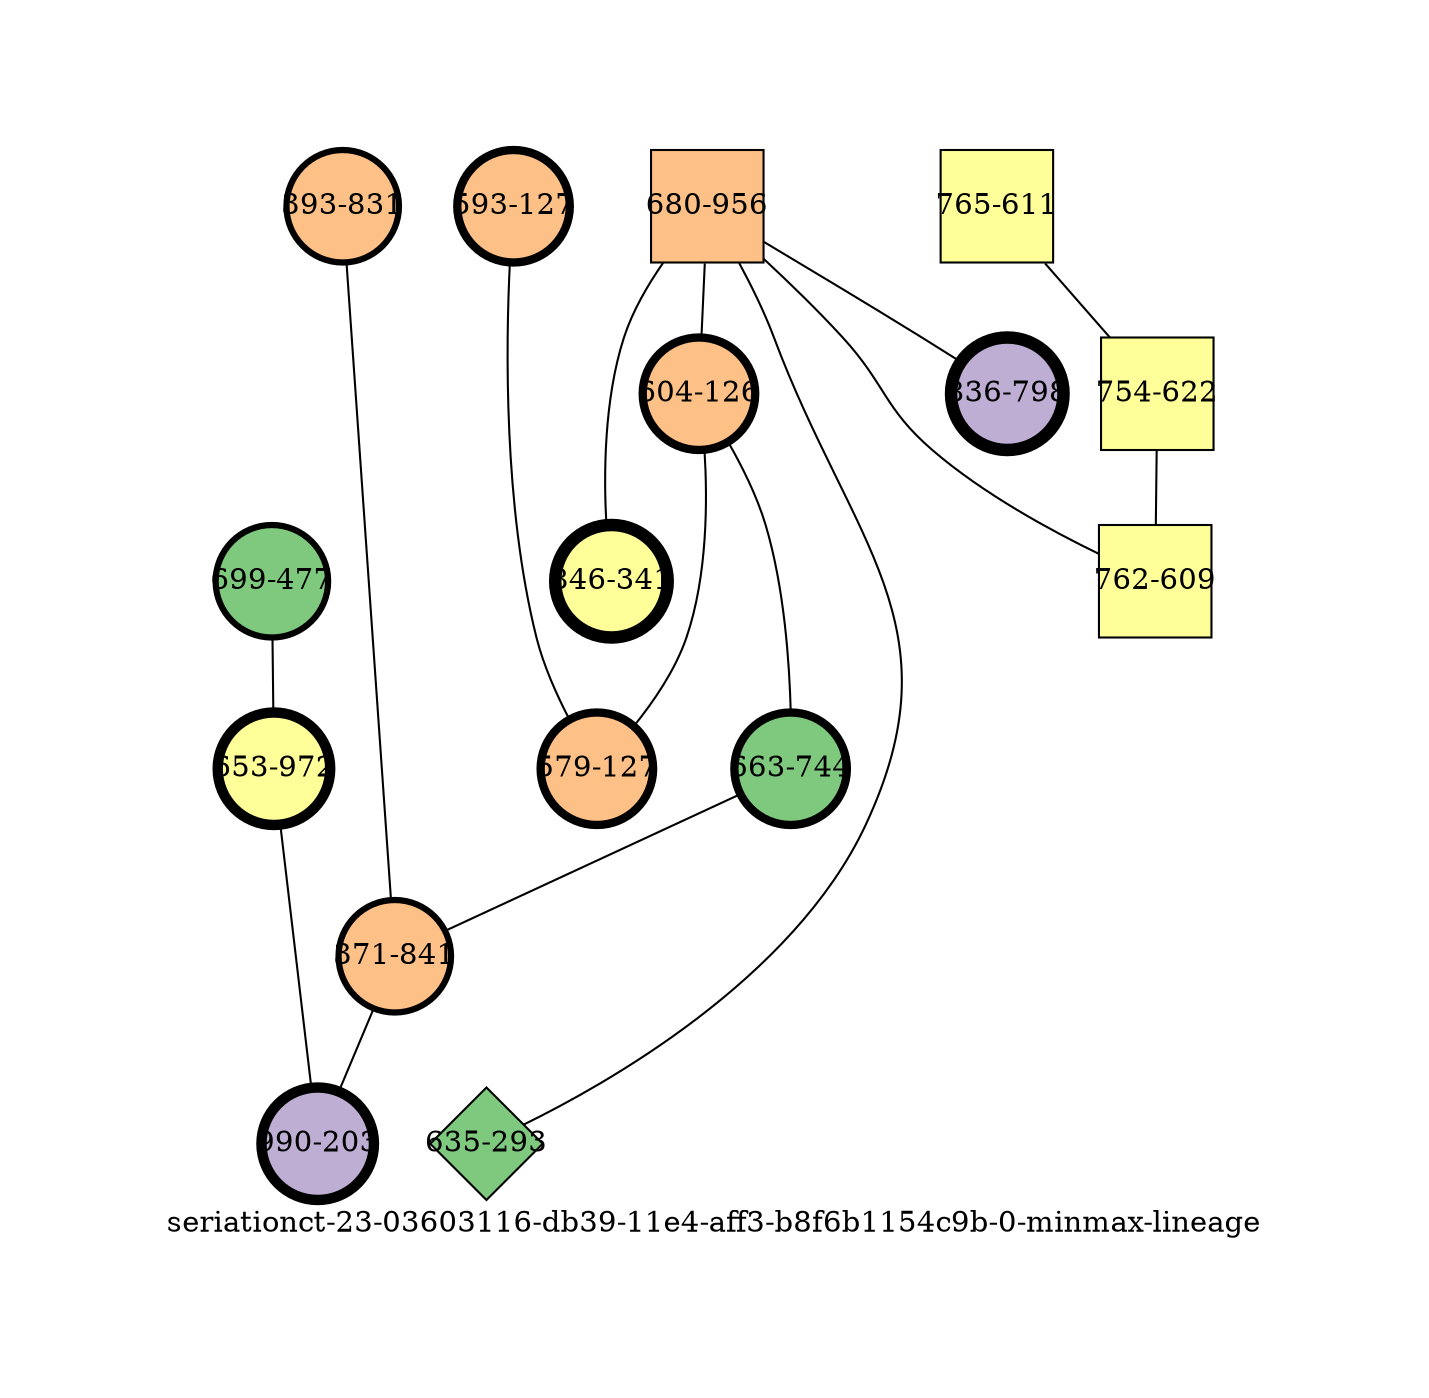 strict graph "seriationct-23-03603116-db39-11e4-aff3-b8f6b1154c9b-0-minmax-lineage" {
labelloc=b;
ratio=auto;
pad="1.0";
label="seriationct-23-03603116-db39-11e4-aff3-b8f6b1154c9b-0-minmax-lineage";
node [width="0.75", style=filled, fixedsize=true, height="0.75", shape=circle, label=""];
0 [xCoordinate="477.0", appears_in_slice=3, yCoordinate="699.0", colorscheme=accent6, lineage_id=0, short_label="699-477", label="699-477", shape=circle, cluster_id=0, fillcolor=1, size="500.0", id=0, penwidth="3.0"];
1 [xCoordinate="831.0", appears_in_slice=3, yCoordinate="393.0", colorscheme=accent6, lineage_id=0, short_label="393-831", label="393-831", shape=circle, cluster_id=2, fillcolor=3, size="500.0", id=1, penwidth="3.0"];
2 [xCoordinate="972.0", appears_in_slice=5, yCoordinate="653.0", colorscheme=accent6, lineage_id=0, short_label="653-972", label="653-972", shape=circle, cluster_id=3, fillcolor=4, size="500.0", id=12, penwidth="5.0"];
3 [xCoordinate="611.0", appears_in_slice=1, yCoordinate="765.0", colorscheme=accent6, lineage_id=1, short_label="765-611", label="765-611", shape=square, cluster_id=3, fillcolor=4, size="500.0", id=3, penwidth="1.0"];
4 [xCoordinate="622.0", appears_in_slice=1, yCoordinate="754.0", colorscheme=accent6, lineage_id=1, short_label="754-622", label="754-622", shape=square, cluster_id=3, fillcolor=4, size="500.0", id=4, penwidth="1.0"];
5 [xCoordinate="956.0", appears_in_slice=1, yCoordinate="680.0", colorscheme=accent6, lineage_id=1, short_label="680-956", label="680-956", shape=square, cluster_id=2, fillcolor=3, size="500.0", id=5, penwidth="1.0"];
6 [xCoordinate="293.0", appears_in_slice=1, yCoordinate="635.0", colorscheme=accent6, lineage_id=2, short_label="635-293", label="635-293", shape=diamond, cluster_id=0, fillcolor=1, size="500.0", id=6, penwidth="1.0"];
7 [xCoordinate="126.0", appears_in_slice=4, yCoordinate="604.0", colorscheme=accent6, lineage_id=0, short_label="604-126", label="604-126", shape=circle, cluster_id=2, fillcolor=3, size="500.0", id=2, penwidth="4.0"];
8 [xCoordinate="798.0", appears_in_slice=6, yCoordinate="836.0", colorscheme=accent6, lineage_id=0, short_label="836-798", label="836-798", shape=circle, cluster_id=1, fillcolor=2, size="500.0", id=7, penwidth="6.0"];
9 [xCoordinate="744.0", appears_in_slice=4, yCoordinate="663.0", colorscheme=accent6, lineage_id=0, short_label="663-744", label="663-744", shape=circle, cluster_id=0, fillcolor=1, size="500.0", id=8, penwidth="4.0"];
10 [xCoordinate="127.0", appears_in_slice=4, yCoordinate="593.0", colorscheme=accent6, lineage_id=0, short_label="593-127", label="593-127", shape=circle, cluster_id=2, fillcolor=3, size="500.0", id=9, penwidth="4.0"];
11 [xCoordinate="341.0", appears_in_slice=6, yCoordinate="846.0", colorscheme=accent6, lineage_id=0, short_label="846-341", label="846-341", shape=circle, cluster_id=3, fillcolor=4, size="500.0", id=10, penwidth="6.0"];
12 [xCoordinate="127.0", appears_in_slice=4, yCoordinate="579.0", colorscheme=accent6, lineage_id=0, short_label="579-127", label="579-127", shape=circle, cluster_id=2, fillcolor=3, size="500.0", id=11, penwidth="4.0"];
13 [xCoordinate="841.0", appears_in_slice=3, yCoordinate="371.0", colorscheme=accent6, lineage_id=0, short_label="371-841", label="371-841", shape=circle, cluster_id=2, fillcolor=3, size="500.0", id=13, penwidth="3.0"];
14 [xCoordinate="609.0", appears_in_slice=1, yCoordinate="762.0", colorscheme=accent6, lineage_id=1, short_label="762-609", label="762-609", shape=square, cluster_id=3, fillcolor=4, size="500.0", id=14, penwidth="1.0"];
15 [xCoordinate="203.0", appears_in_slice=5, yCoordinate="990.0", colorscheme=accent6, lineage_id=0, short_label="990-203", label="990-203", shape=circle, cluster_id=1, fillcolor=2, size="500.0", id=15, penwidth="5.0"];
0 -- 2  [inverseweight="6.04033919631", weight="0.165553616693"];
1 -- 13  [inverseweight="19.2592803943", weight="0.051923019943"];
2 -- 15  [inverseweight="1.71826378672", weight="0.581982817616"];
3 -- 4  [inverseweight="32.5472277452", weight="0.0307245829915"];
4 -- 14  [inverseweight="8.44430766862", weight="0.118422970745"];
5 -- 8  [inverseweight="1.10305687946", weight="0.90657156364"];
5 -- 11  [inverseweight="1.0772010179", weight="0.928331837222"];
5 -- 14  [inverseweight="1.69123652811", weight="0.591283350011"];
5 -- 6  [inverseweight="1.40657132287", weight="0.710948662"];
5 -- 7  [inverseweight="1.56683622145", weight="0.6382287991"];
7 -- 9  [inverseweight="2.86130353141", weight="0.349491058541"];
7 -- 12  [inverseweight="4.094511138", weight="0.24422940036"];
9 -- 13  [inverseweight="2.12883562565", weight="0.469740353813"];
10 -- 12  [inverseweight="2.97093199921", weight="0.336594711783"];
13 -- 15  [inverseweight="4.30778447997", weight="0.232137890057"];
}
